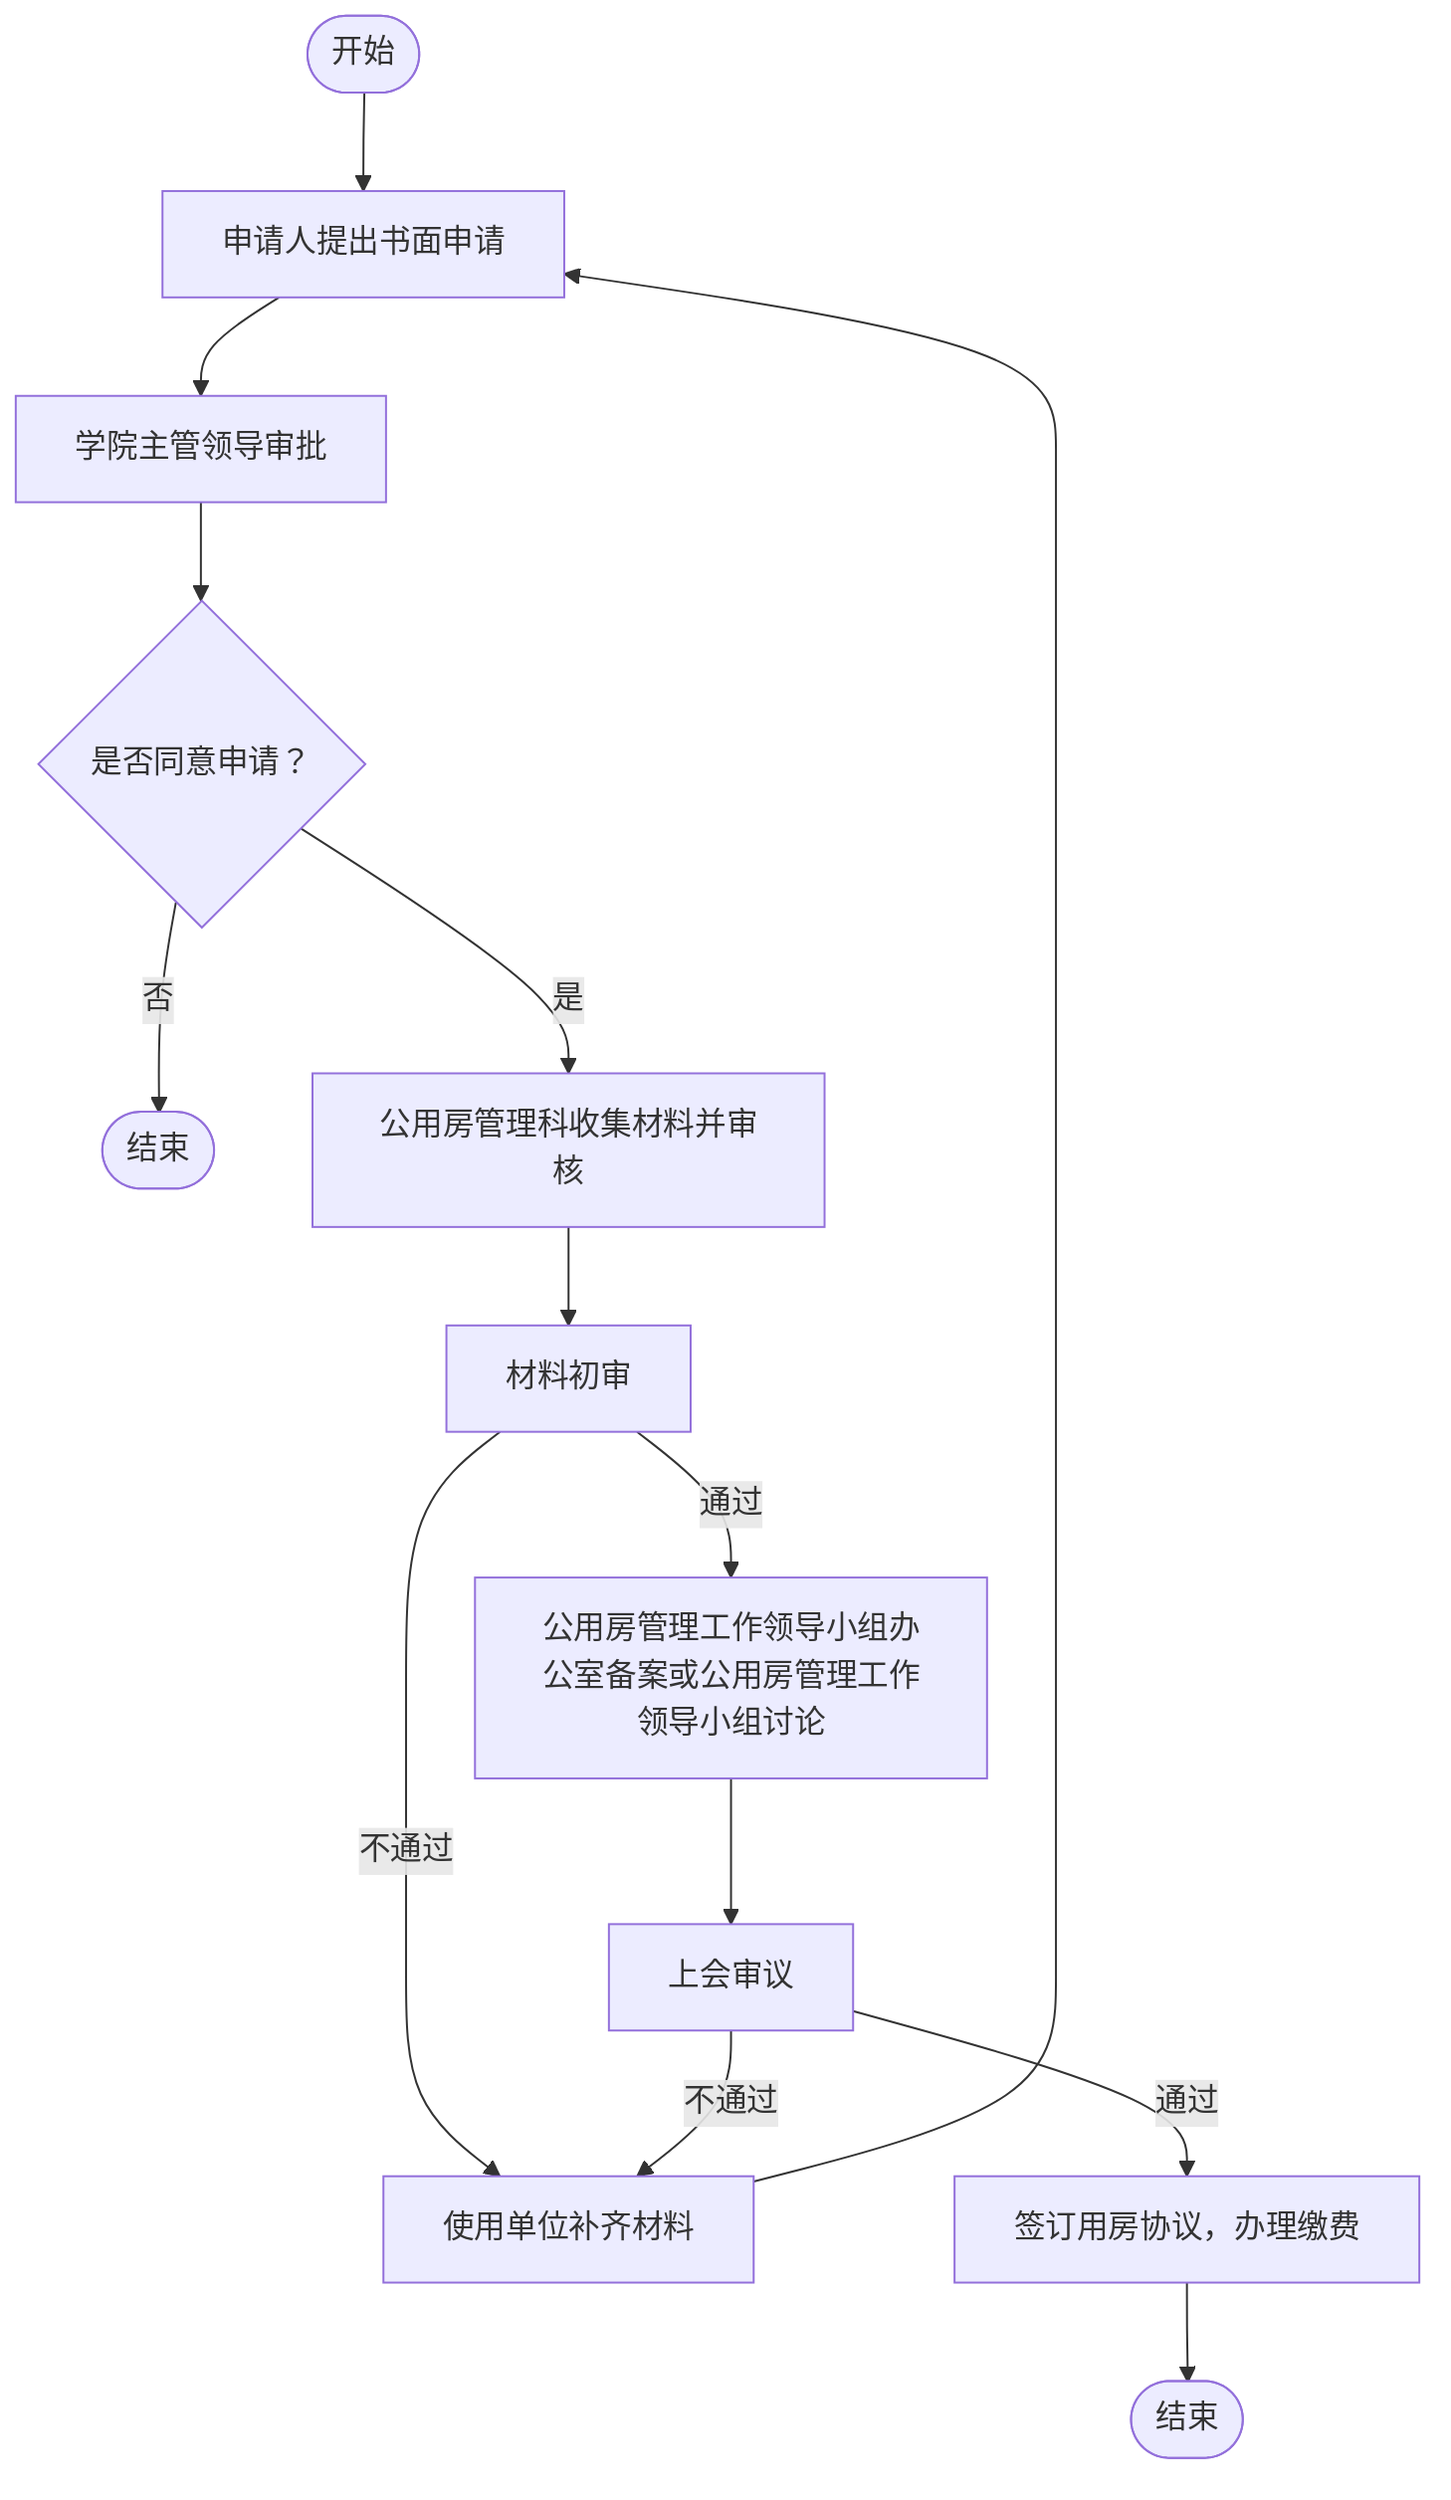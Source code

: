 flowchart TD
    Start([开始]) --> P1[申请人提出书面申请]
    P1 --> P2[学院主管领导审批]
    P2 --> P3{是否同意申请？}
    P3 --否--> End1([结束])
    P3 --是--> P4[公用房管理科收集材料并审核]
    P4 --> P5[材料初审]
    P5 --不通过--> P6[使用单位补齐材料] --> P1
    P5 --通过--> P7[公用房管理工作领导小组办公室备案或公用房管理工作领导小组讨论]
    P7 --> P8[上会审议]
    P8 --不通过--> P6
    P8 --通过--> P9[签订用房协议，办理缴费]
    P9 --> End2([结束])